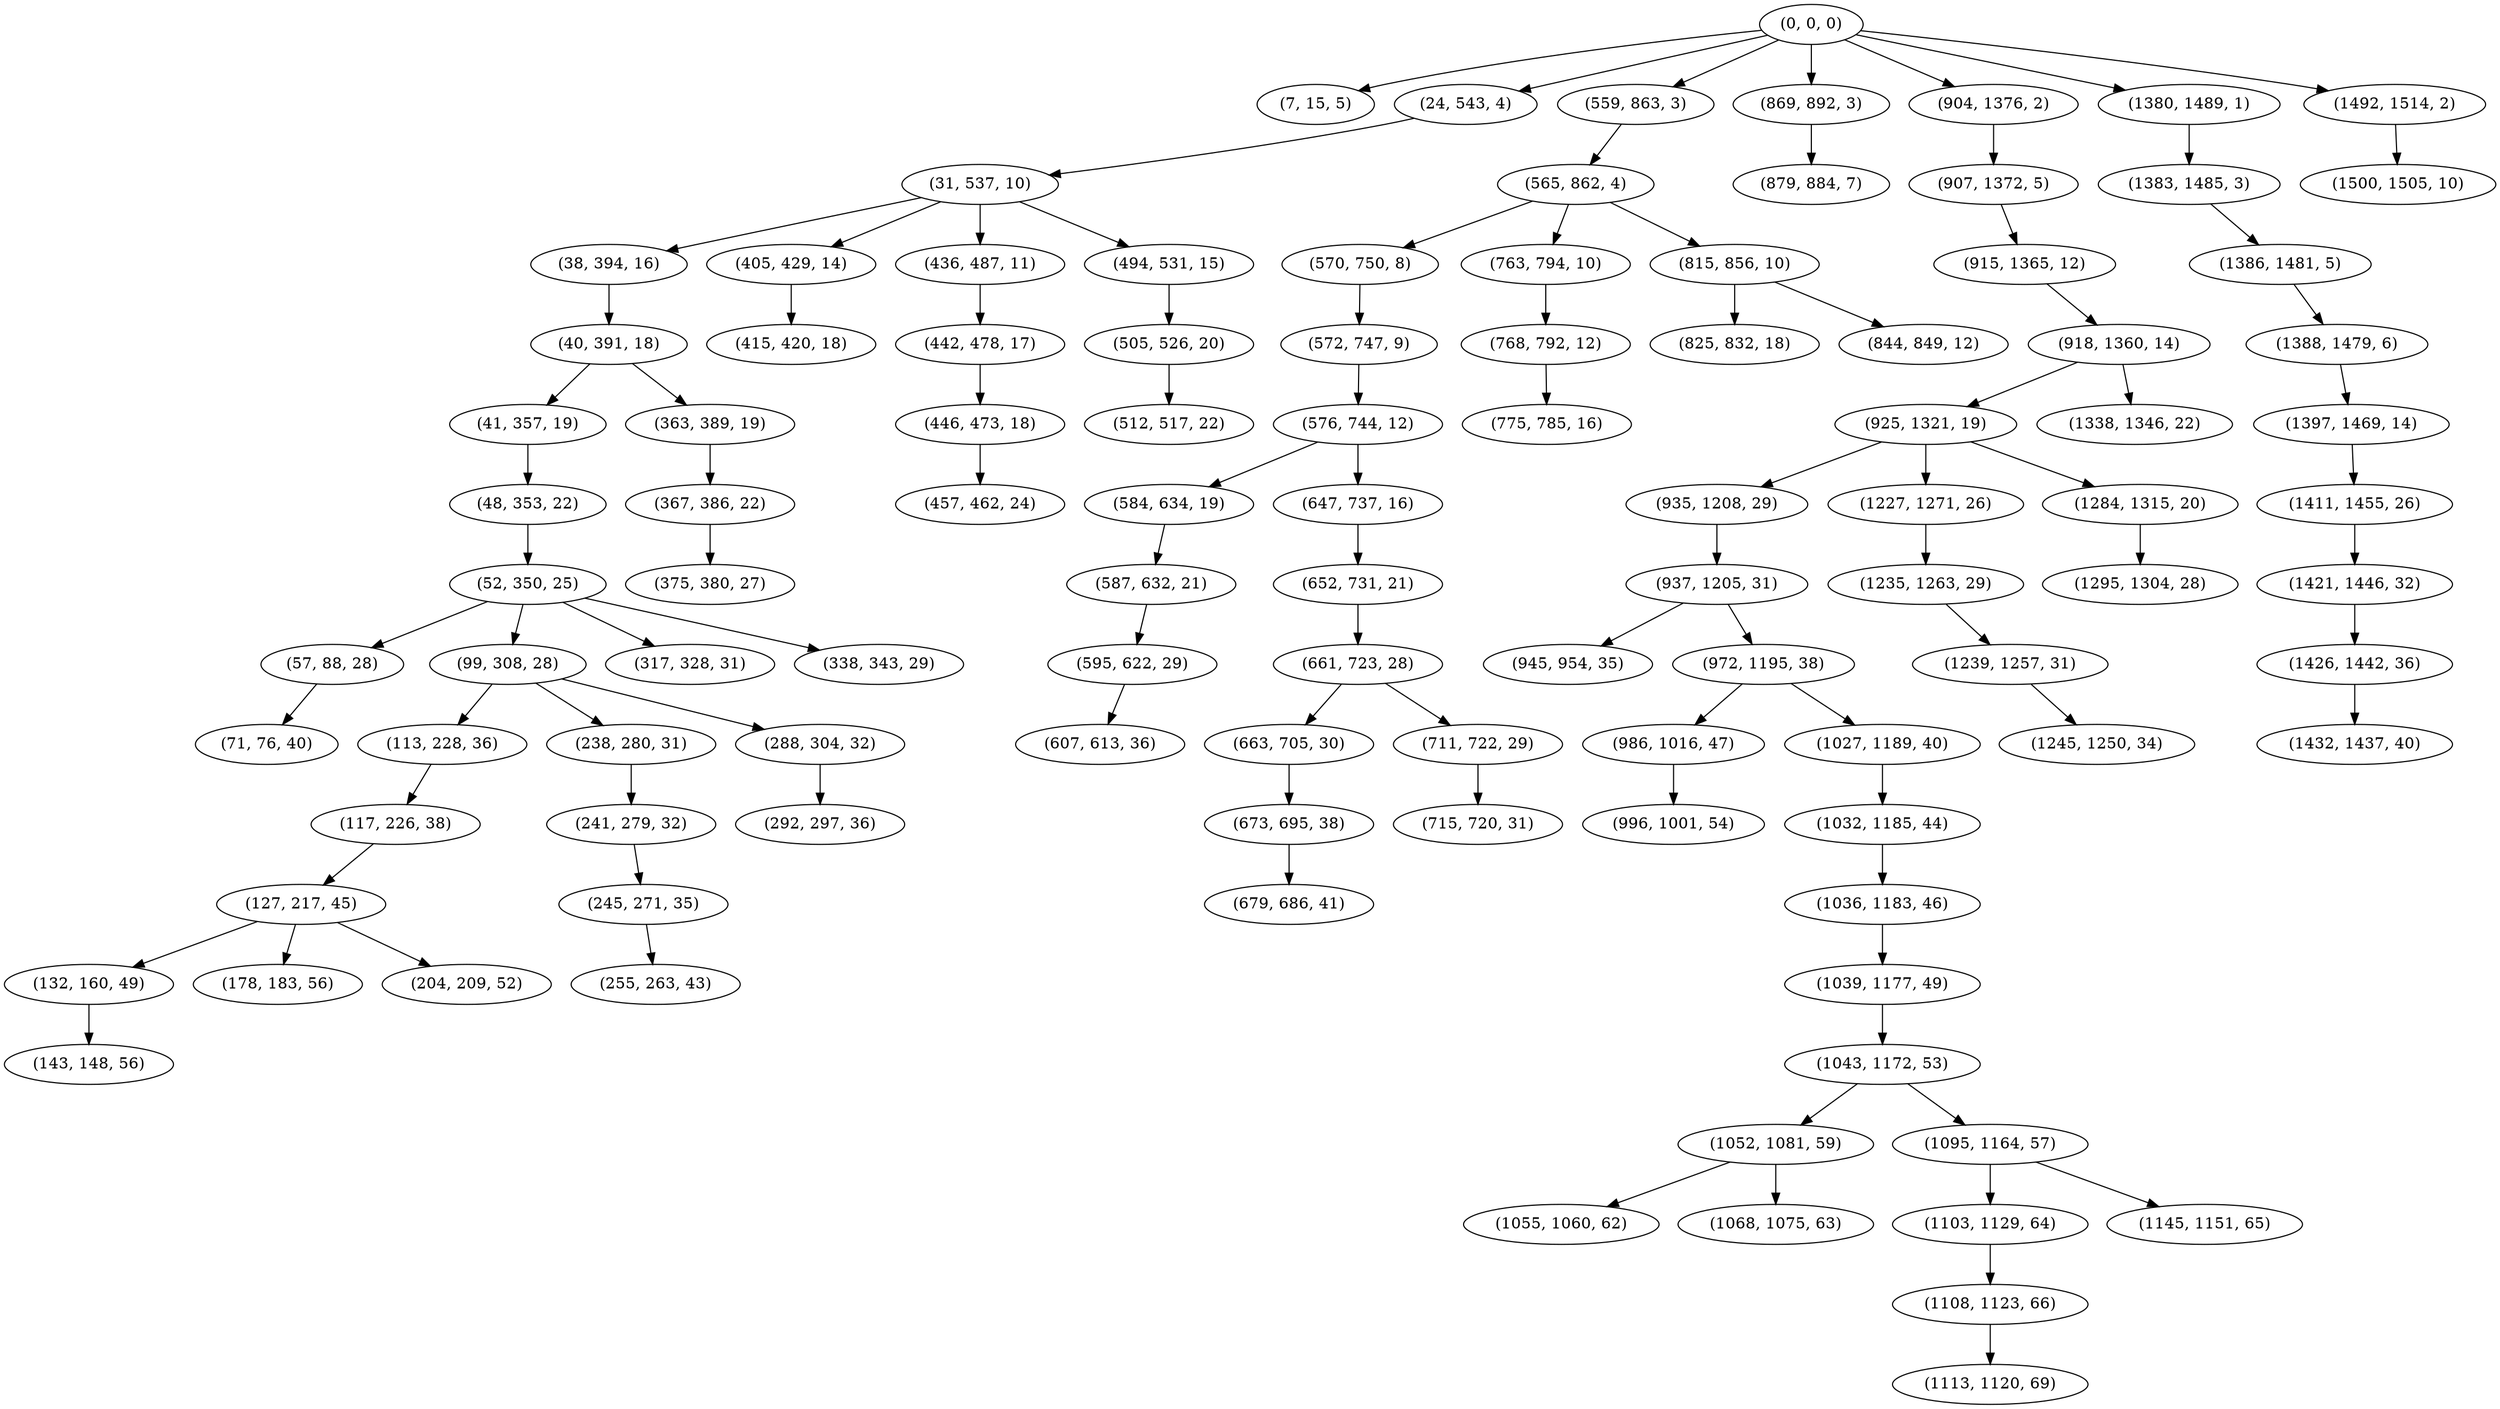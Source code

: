 digraph tree {
    "(0, 0, 0)";
    "(7, 15, 5)";
    "(24, 543, 4)";
    "(31, 537, 10)";
    "(38, 394, 16)";
    "(40, 391, 18)";
    "(41, 357, 19)";
    "(48, 353, 22)";
    "(52, 350, 25)";
    "(57, 88, 28)";
    "(71, 76, 40)";
    "(99, 308, 28)";
    "(113, 228, 36)";
    "(117, 226, 38)";
    "(127, 217, 45)";
    "(132, 160, 49)";
    "(143, 148, 56)";
    "(178, 183, 56)";
    "(204, 209, 52)";
    "(238, 280, 31)";
    "(241, 279, 32)";
    "(245, 271, 35)";
    "(255, 263, 43)";
    "(288, 304, 32)";
    "(292, 297, 36)";
    "(317, 328, 31)";
    "(338, 343, 29)";
    "(363, 389, 19)";
    "(367, 386, 22)";
    "(375, 380, 27)";
    "(405, 429, 14)";
    "(415, 420, 18)";
    "(436, 487, 11)";
    "(442, 478, 17)";
    "(446, 473, 18)";
    "(457, 462, 24)";
    "(494, 531, 15)";
    "(505, 526, 20)";
    "(512, 517, 22)";
    "(559, 863, 3)";
    "(565, 862, 4)";
    "(570, 750, 8)";
    "(572, 747, 9)";
    "(576, 744, 12)";
    "(584, 634, 19)";
    "(587, 632, 21)";
    "(595, 622, 29)";
    "(607, 613, 36)";
    "(647, 737, 16)";
    "(652, 731, 21)";
    "(661, 723, 28)";
    "(663, 705, 30)";
    "(673, 695, 38)";
    "(679, 686, 41)";
    "(711, 722, 29)";
    "(715, 720, 31)";
    "(763, 794, 10)";
    "(768, 792, 12)";
    "(775, 785, 16)";
    "(815, 856, 10)";
    "(825, 832, 18)";
    "(844, 849, 12)";
    "(869, 892, 3)";
    "(879, 884, 7)";
    "(904, 1376, 2)";
    "(907, 1372, 5)";
    "(915, 1365, 12)";
    "(918, 1360, 14)";
    "(925, 1321, 19)";
    "(935, 1208, 29)";
    "(937, 1205, 31)";
    "(945, 954, 35)";
    "(972, 1195, 38)";
    "(986, 1016, 47)";
    "(996, 1001, 54)";
    "(1027, 1189, 40)";
    "(1032, 1185, 44)";
    "(1036, 1183, 46)";
    "(1039, 1177, 49)";
    "(1043, 1172, 53)";
    "(1052, 1081, 59)";
    "(1055, 1060, 62)";
    "(1068, 1075, 63)";
    "(1095, 1164, 57)";
    "(1103, 1129, 64)";
    "(1108, 1123, 66)";
    "(1113, 1120, 69)";
    "(1145, 1151, 65)";
    "(1227, 1271, 26)";
    "(1235, 1263, 29)";
    "(1239, 1257, 31)";
    "(1245, 1250, 34)";
    "(1284, 1315, 20)";
    "(1295, 1304, 28)";
    "(1338, 1346, 22)";
    "(1380, 1489, 1)";
    "(1383, 1485, 3)";
    "(1386, 1481, 5)";
    "(1388, 1479, 6)";
    "(1397, 1469, 14)";
    "(1411, 1455, 26)";
    "(1421, 1446, 32)";
    "(1426, 1442, 36)";
    "(1432, 1437, 40)";
    "(1492, 1514, 2)";
    "(1500, 1505, 10)";
    "(0, 0, 0)" -> "(7, 15, 5)";
    "(0, 0, 0)" -> "(24, 543, 4)";
    "(0, 0, 0)" -> "(559, 863, 3)";
    "(0, 0, 0)" -> "(869, 892, 3)";
    "(0, 0, 0)" -> "(904, 1376, 2)";
    "(0, 0, 0)" -> "(1380, 1489, 1)";
    "(0, 0, 0)" -> "(1492, 1514, 2)";
    "(24, 543, 4)" -> "(31, 537, 10)";
    "(31, 537, 10)" -> "(38, 394, 16)";
    "(31, 537, 10)" -> "(405, 429, 14)";
    "(31, 537, 10)" -> "(436, 487, 11)";
    "(31, 537, 10)" -> "(494, 531, 15)";
    "(38, 394, 16)" -> "(40, 391, 18)";
    "(40, 391, 18)" -> "(41, 357, 19)";
    "(40, 391, 18)" -> "(363, 389, 19)";
    "(41, 357, 19)" -> "(48, 353, 22)";
    "(48, 353, 22)" -> "(52, 350, 25)";
    "(52, 350, 25)" -> "(57, 88, 28)";
    "(52, 350, 25)" -> "(99, 308, 28)";
    "(52, 350, 25)" -> "(317, 328, 31)";
    "(52, 350, 25)" -> "(338, 343, 29)";
    "(57, 88, 28)" -> "(71, 76, 40)";
    "(99, 308, 28)" -> "(113, 228, 36)";
    "(99, 308, 28)" -> "(238, 280, 31)";
    "(99, 308, 28)" -> "(288, 304, 32)";
    "(113, 228, 36)" -> "(117, 226, 38)";
    "(117, 226, 38)" -> "(127, 217, 45)";
    "(127, 217, 45)" -> "(132, 160, 49)";
    "(127, 217, 45)" -> "(178, 183, 56)";
    "(127, 217, 45)" -> "(204, 209, 52)";
    "(132, 160, 49)" -> "(143, 148, 56)";
    "(238, 280, 31)" -> "(241, 279, 32)";
    "(241, 279, 32)" -> "(245, 271, 35)";
    "(245, 271, 35)" -> "(255, 263, 43)";
    "(288, 304, 32)" -> "(292, 297, 36)";
    "(363, 389, 19)" -> "(367, 386, 22)";
    "(367, 386, 22)" -> "(375, 380, 27)";
    "(405, 429, 14)" -> "(415, 420, 18)";
    "(436, 487, 11)" -> "(442, 478, 17)";
    "(442, 478, 17)" -> "(446, 473, 18)";
    "(446, 473, 18)" -> "(457, 462, 24)";
    "(494, 531, 15)" -> "(505, 526, 20)";
    "(505, 526, 20)" -> "(512, 517, 22)";
    "(559, 863, 3)" -> "(565, 862, 4)";
    "(565, 862, 4)" -> "(570, 750, 8)";
    "(565, 862, 4)" -> "(763, 794, 10)";
    "(565, 862, 4)" -> "(815, 856, 10)";
    "(570, 750, 8)" -> "(572, 747, 9)";
    "(572, 747, 9)" -> "(576, 744, 12)";
    "(576, 744, 12)" -> "(584, 634, 19)";
    "(576, 744, 12)" -> "(647, 737, 16)";
    "(584, 634, 19)" -> "(587, 632, 21)";
    "(587, 632, 21)" -> "(595, 622, 29)";
    "(595, 622, 29)" -> "(607, 613, 36)";
    "(647, 737, 16)" -> "(652, 731, 21)";
    "(652, 731, 21)" -> "(661, 723, 28)";
    "(661, 723, 28)" -> "(663, 705, 30)";
    "(661, 723, 28)" -> "(711, 722, 29)";
    "(663, 705, 30)" -> "(673, 695, 38)";
    "(673, 695, 38)" -> "(679, 686, 41)";
    "(711, 722, 29)" -> "(715, 720, 31)";
    "(763, 794, 10)" -> "(768, 792, 12)";
    "(768, 792, 12)" -> "(775, 785, 16)";
    "(815, 856, 10)" -> "(825, 832, 18)";
    "(815, 856, 10)" -> "(844, 849, 12)";
    "(869, 892, 3)" -> "(879, 884, 7)";
    "(904, 1376, 2)" -> "(907, 1372, 5)";
    "(907, 1372, 5)" -> "(915, 1365, 12)";
    "(915, 1365, 12)" -> "(918, 1360, 14)";
    "(918, 1360, 14)" -> "(925, 1321, 19)";
    "(918, 1360, 14)" -> "(1338, 1346, 22)";
    "(925, 1321, 19)" -> "(935, 1208, 29)";
    "(925, 1321, 19)" -> "(1227, 1271, 26)";
    "(925, 1321, 19)" -> "(1284, 1315, 20)";
    "(935, 1208, 29)" -> "(937, 1205, 31)";
    "(937, 1205, 31)" -> "(945, 954, 35)";
    "(937, 1205, 31)" -> "(972, 1195, 38)";
    "(972, 1195, 38)" -> "(986, 1016, 47)";
    "(972, 1195, 38)" -> "(1027, 1189, 40)";
    "(986, 1016, 47)" -> "(996, 1001, 54)";
    "(1027, 1189, 40)" -> "(1032, 1185, 44)";
    "(1032, 1185, 44)" -> "(1036, 1183, 46)";
    "(1036, 1183, 46)" -> "(1039, 1177, 49)";
    "(1039, 1177, 49)" -> "(1043, 1172, 53)";
    "(1043, 1172, 53)" -> "(1052, 1081, 59)";
    "(1043, 1172, 53)" -> "(1095, 1164, 57)";
    "(1052, 1081, 59)" -> "(1055, 1060, 62)";
    "(1052, 1081, 59)" -> "(1068, 1075, 63)";
    "(1095, 1164, 57)" -> "(1103, 1129, 64)";
    "(1095, 1164, 57)" -> "(1145, 1151, 65)";
    "(1103, 1129, 64)" -> "(1108, 1123, 66)";
    "(1108, 1123, 66)" -> "(1113, 1120, 69)";
    "(1227, 1271, 26)" -> "(1235, 1263, 29)";
    "(1235, 1263, 29)" -> "(1239, 1257, 31)";
    "(1239, 1257, 31)" -> "(1245, 1250, 34)";
    "(1284, 1315, 20)" -> "(1295, 1304, 28)";
    "(1380, 1489, 1)" -> "(1383, 1485, 3)";
    "(1383, 1485, 3)" -> "(1386, 1481, 5)";
    "(1386, 1481, 5)" -> "(1388, 1479, 6)";
    "(1388, 1479, 6)" -> "(1397, 1469, 14)";
    "(1397, 1469, 14)" -> "(1411, 1455, 26)";
    "(1411, 1455, 26)" -> "(1421, 1446, 32)";
    "(1421, 1446, 32)" -> "(1426, 1442, 36)";
    "(1426, 1442, 36)" -> "(1432, 1437, 40)";
    "(1492, 1514, 2)" -> "(1500, 1505, 10)";
}
